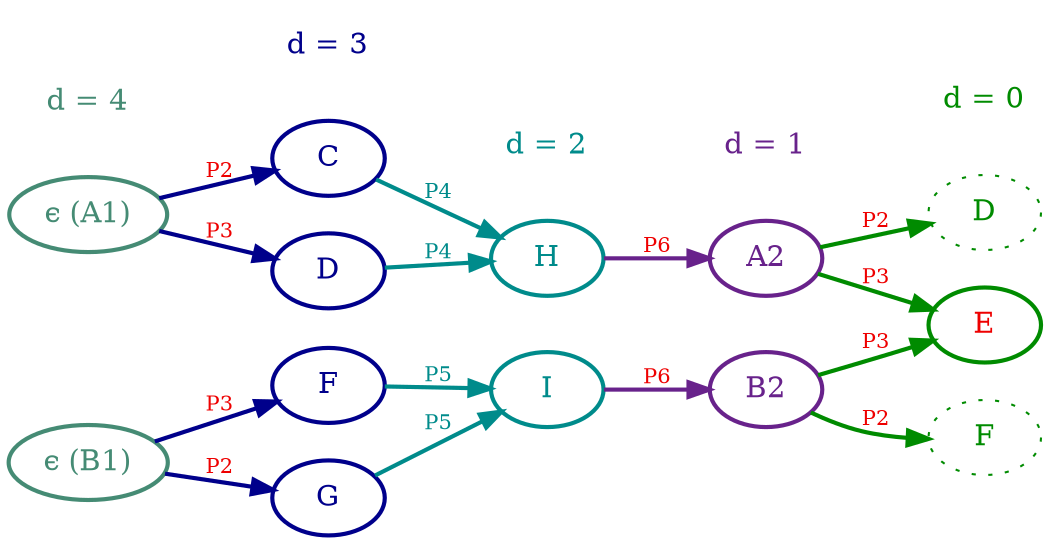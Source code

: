 digraph G {
    
    newrank = true;
    rankdir = LR;
    node[style = "bold"]
    edge[style = "bold"]
    color = "aquamarine4";
    node [color = "aquamarine4", fontcolor = "aquamarine4"];
    root [label="ϵ (A1)"];
    o_root [label="ϵ (B1)"];
    depth_4_node[label = "d = 4", shape = plaintext, fontcolor = "aquamarine4"];
    {rank = same; depth_4_node; root; o_root};
    
    color = "blue4";
    node [color = "blue4", fontcolor = "blue4"];
    edge [color = "blue4", fontsize = 10, fontcolor = "blue4"];
    root -> C [label = "P2", fontcolor = "red2"];
    root -> D [label = "P3", fontcolor = "red2"];
    o_F [label = "F"];
    o_G [label = "G"];
    o_root -> o_F [label = "P3", fontcolor = "red2"];
    o_root -> o_G [label = "P2", fontcolor = "red2"];
    depth_3_node[label = "d = 3", shape = plaintext, fontcolor = "blue4"];
    {rank = same; depth_3_node; C; D; o_F; o_G};
    
    color = "cyan4";
    node [color = "cyan4", fontcolor = "cyan4"];
    edge [color = "cyan4", fontsize = 10, fontcolor = "cyan4"];
    C -> H [label = "P4"];
    D -> H [label = "P4"];
    o_I [label = "I"];
    o_F -> o_I [label = "P5"];
    o_G -> o_I [label = "P5"];
    depth_2_node[label = "d = 2", shape = plaintext, fontcolor = "cyan4"];
    {rank = same; depth_2_node; H; o_I};

    
    color = "darkorchid4";
    node [color = "darkorchid4", fontcolor = "darkorchid4"];
    edge [color = "darkorchid4", fontsize = 10, fontcolor = "darkorchid4"];
    H -> A2 [label = "P6", fontcolor = "red2"];
    o_B2 [label = "B2"];
    o_I -> o_B2 [label = "P6", fontcolor = "red2"];
    depth_1_node[label = "d = 1", shape = plaintext, fontcolor = "darkorchid4"];
    {rank = same; depth_1_node; o_B2; A2};

    color = "green4";
    node [color = "green4", fontcolor = "green4"];
    edge [color = "green4", fontsize = 10, fontcolor = "green4"];
    D_0 [label = "D", style = "dotted"];
    E_0 [label = "E", fontcolor = "red2"];
    F_0 [label = "F", style = "dotted"];
    A2 -> D_0 [label = "P2", fontcolor = "red2"];
    A2 -> E_0 [label = "P3", fontcolor = "red2"];
    o_B2 -> E_0 [label = "P3", fontcolor = "red2"];
    o_B2 -> F_0 [label = "P2", fontcolor = "red2"];

    depth_0_node[label = "d = 0", shape = plaintext, fontcolor = "green4"];
    {rank = same; depth_0_node; D_0; E_0; F_0};
}
